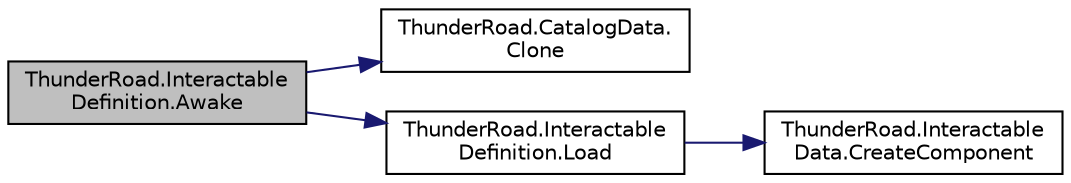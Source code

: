 digraph "ThunderRoad.InteractableDefinition.Awake"
{
 // LATEX_PDF_SIZE
  edge [fontname="Helvetica",fontsize="10",labelfontname="Helvetica",labelfontsize="10"];
  node [fontname="Helvetica",fontsize="10",shape=record];
  rankdir="LR";
  Node1 [label="ThunderRoad.Interactable\lDefinition.Awake",height=0.2,width=0.4,color="black", fillcolor="grey75", style="filled", fontcolor="black",tooltip="Awakes this instance."];
  Node1 -> Node2 [color="midnightblue",fontsize="10",style="solid",fontname="Helvetica"];
  Node2 [label="ThunderRoad.CatalogData.\lClone",height=0.2,width=0.4,color="black", fillcolor="white", style="filled",URL="$class_thunder_road_1_1_catalog_data.html#a9b572af0d352c7b93fe5754ba2cdb8a4",tooltip="Clones this instance."];
  Node1 -> Node3 [color="midnightblue",fontsize="10",style="solid",fontname="Helvetica"];
  Node3 [label="ThunderRoad.Interactable\lDefinition.Load",height=0.2,width=0.4,color="black", fillcolor="white", style="filled",URL="$class_thunder_road_1_1_interactable_definition.html#a7aa069a9366df66ee0ed252f7973ce8c",tooltip="Loads the specified interactable data."];
  Node3 -> Node4 [color="midnightblue",fontsize="10",style="solid",fontname="Helvetica"];
  Node4 [label="ThunderRoad.Interactable\lData.CreateComponent",height=0.2,width=0.4,color="black", fillcolor="white", style="filled",URL="$class_thunder_road_1_1_interactable_data.html#a31c4ab5a00c7d6677cedaf3d8ba34bce",tooltip="Creates the component."];
}
